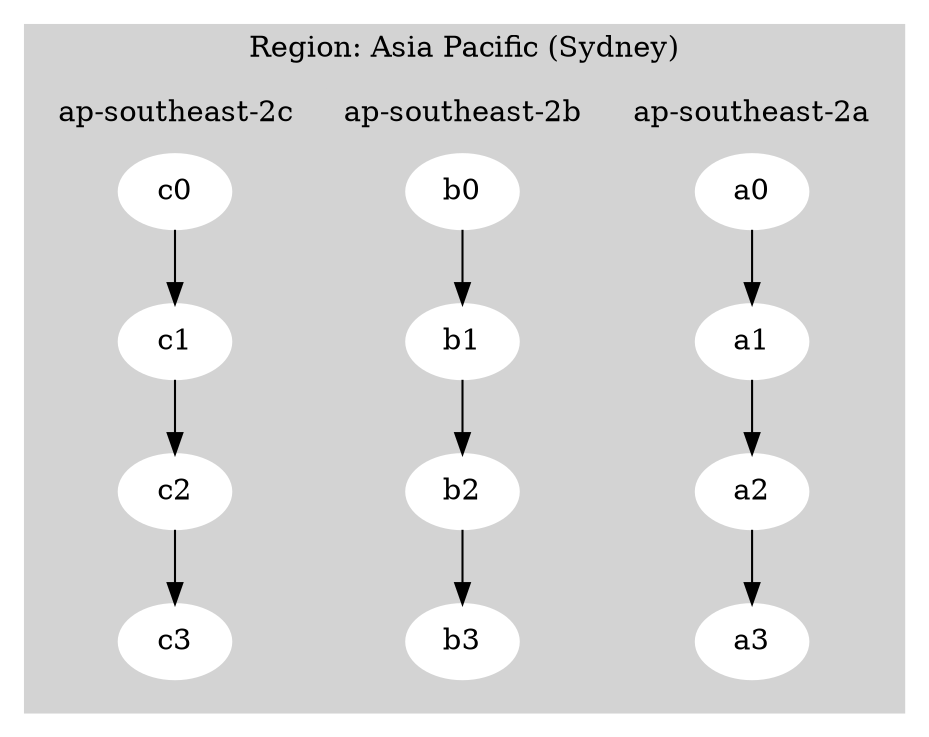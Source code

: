 digraph AWSInstances {
  
    subgraph cluster_region {
        style=filled;
        color=lightgrey;
        node [style=filled,color=white];
        label = "Region: Asia Pacific (Sydney)";

        subgraph cluster_av_0 {
            style=filled;
            color=lightgrey;
            node [style=filled,color=white];
            a0 -> a1 -> a2 -> a3;
            label = "ap-southeast-2a";
        }
    
        subgraph cluster_av_1 {
            style=filled;
            color=lightgrey;
            node [style=filled,color=white];
            b0 -> b1 -> b2 -> b3;
            label = "ap-southeast-2b";
        }
        
        subgraph cluster_av_2 {
            style=filled;
            color=lightgrey;
            node [style=filled,color=white];
            c0 -> c1 -> c2 -> c3;
            label = "ap-southeast-2c";
        }
    }
}
